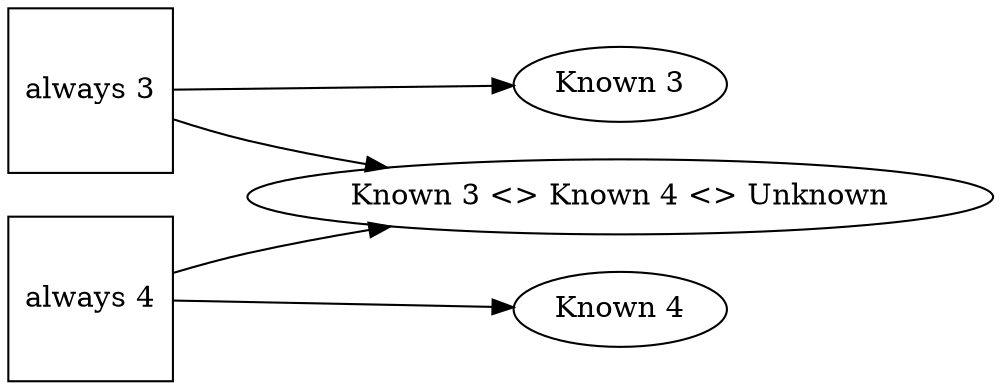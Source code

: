digraph contradiction {
    graph [rankdir=LR];
    a3 [label="always 3"
       ,shape=square];
    a4 [label="always 4"
       ,shape=square];
    a [label="Known 3"];
    b [label="Known 3 <> Known 4 <> Unknown"];
    c [label="Known 4"];
    a3 -> a;
    a3 -> b;
    a4 -> b;
    a4 -> c;
}